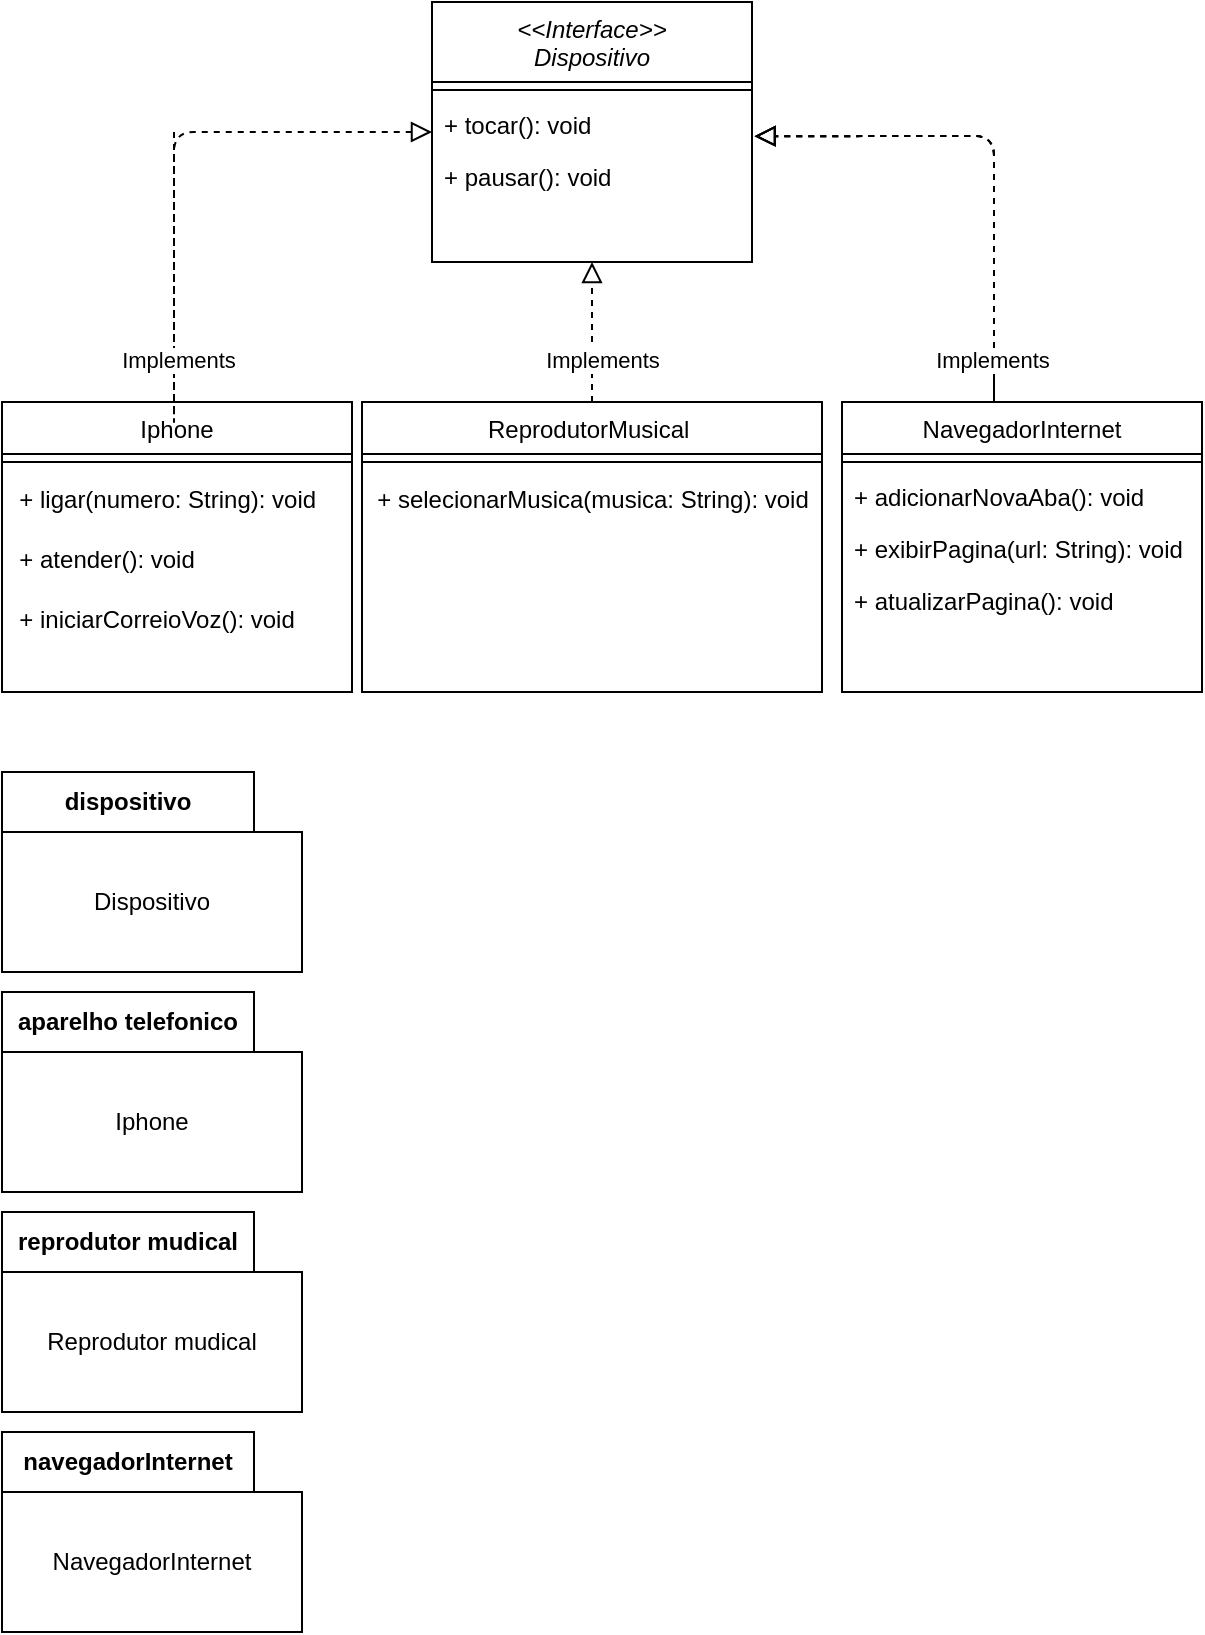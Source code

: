 <mxfile>
    <diagram id="C5RBs43oDa-KdzZeNtuy" name="Page-1">
        <mxGraphModel dx="651" dy="505" grid="1" gridSize="10" guides="1" tooltips="1" connect="1" arrows="1" fold="1" page="1" pageScale="1" pageWidth="827" pageHeight="1169" math="0" shadow="0">
            <root>
                <mxCell id="WIyWlLk6GJQsqaUBKTNV-0"/>
                <mxCell id="WIyWlLk6GJQsqaUBKTNV-1" parent="WIyWlLk6GJQsqaUBKTNV-0"/>
                <mxCell id="zkfFHV4jXpPFQw0GAbJ--0" value="&lt;&lt;Interface&gt;&gt;&#10;Dispositivo" style="swimlane;fontStyle=2;align=center;verticalAlign=top;childLayout=stackLayout;horizontal=1;startSize=40;horizontalStack=0;resizeParent=1;resizeLast=0;collapsible=1;marginBottom=0;rounded=0;shadow=0;strokeWidth=1;" parent="WIyWlLk6GJQsqaUBKTNV-1" vertex="1">
                    <mxGeometry x="329" y="245" width="160" height="130" as="geometry">
                        <mxRectangle x="230" y="140" width="160" height="26" as="alternateBounds"/>
                    </mxGeometry>
                </mxCell>
                <mxCell id="dblatLQPAXXR4_MibiLN-430" value="" style="line;strokeWidth=1;fillColor=none;align=left;verticalAlign=middle;spacingTop=-1;spacingLeft=3;spacingRight=3;rotatable=0;labelPosition=right;points=[];portConstraint=eastwest;strokeColor=inherit;" parent="zkfFHV4jXpPFQw0GAbJ--0" vertex="1">
                    <mxGeometry y="40" width="160" height="8" as="geometry"/>
                </mxCell>
                <mxCell id="zkfFHV4jXpPFQw0GAbJ--1" value="+ tocar(): void&#10;  " style="text;align=left;verticalAlign=top;spacingLeft=4;spacingRight=4;overflow=hidden;rotatable=0;points=[[0,0.5],[1,0.5]];portConstraint=eastwest;" parent="zkfFHV4jXpPFQw0GAbJ--0" vertex="1">
                    <mxGeometry y="48" width="160" height="26" as="geometry"/>
                </mxCell>
                <mxCell id="zkfFHV4jXpPFQw0GAbJ--2" value="+ pausar(): void" style="text;align=left;verticalAlign=top;spacingLeft=4;spacingRight=4;overflow=hidden;rotatable=0;points=[[0,0.5],[1,0.5]];portConstraint=eastwest;rounded=0;shadow=0;html=0;" parent="zkfFHV4jXpPFQw0GAbJ--0" vertex="1">
                    <mxGeometry y="74" width="160" height="26" as="geometry"/>
                </mxCell>
                <mxCell id="zkfFHV4jXpPFQw0GAbJ--6" value="Iphone" style="swimlane;fontStyle=0;align=center;verticalAlign=top;childLayout=stackLayout;horizontal=1;startSize=26;horizontalStack=0;resizeParent=1;resizeLast=0;collapsible=1;marginBottom=0;rounded=0;shadow=0;strokeWidth=1;" parent="WIyWlLk6GJQsqaUBKTNV-1" vertex="1">
                    <mxGeometry x="114" y="445" width="175" height="145" as="geometry">
                        <mxRectangle x="130" y="380" width="160" height="26" as="alternateBounds"/>
                    </mxGeometry>
                </mxCell>
                <mxCell id="zkfFHV4jXpPFQw0GAbJ--9" value="" style="line;html=1;strokeWidth=1;align=left;verticalAlign=middle;spacingTop=-1;spacingLeft=3;spacingRight=3;rotatable=0;labelPosition=right;points=[];portConstraint=eastwest;" parent="zkfFHV4jXpPFQw0GAbJ--6" vertex="1">
                    <mxGeometry y="26" width="175" height="8" as="geometry"/>
                </mxCell>
                <mxCell id="dblatLQPAXXR4_MibiLN-445" value="&amp;nbsp; + ligar(numero: String): void" style="text;html=1;align=left;verticalAlign=middle;resizable=0;points=[];autosize=1;strokeColor=none;fillColor=none;" parent="zkfFHV4jXpPFQw0GAbJ--6" vertex="1">
                    <mxGeometry y="34" width="175" height="30" as="geometry"/>
                </mxCell>
                <mxCell id="dblatLQPAXXR4_MibiLN-446" value="&amp;nbsp; + atender(): void" style="text;html=1;align=left;verticalAlign=middle;resizable=0;points=[];autosize=1;strokeColor=none;fillColor=none;" parent="zkfFHV4jXpPFQw0GAbJ--6" vertex="1">
                    <mxGeometry y="64" width="175" height="30" as="geometry"/>
                </mxCell>
                <mxCell id="dblatLQPAXXR4_MibiLN-448" value="&amp;nbsp; + iniciarCorreioVoz(): void" style="text;html=1;align=left;verticalAlign=middle;resizable=0;points=[];autosize=1;strokeColor=none;fillColor=none;" parent="zkfFHV4jXpPFQw0GAbJ--6" vertex="1">
                    <mxGeometry y="94" width="175" height="30" as="geometry"/>
                </mxCell>
                <mxCell id="zkfFHV4jXpPFQw0GAbJ--13" value="ReprodutorMusical " style="swimlane;fontStyle=0;align=center;verticalAlign=top;childLayout=stackLayout;horizontal=1;startSize=26;horizontalStack=0;resizeParent=1;resizeLast=0;collapsible=1;marginBottom=0;rounded=0;shadow=0;strokeWidth=1;" parent="WIyWlLk6GJQsqaUBKTNV-1" vertex="1">
                    <mxGeometry x="294" y="445" width="230" height="145" as="geometry">
                        <mxRectangle x="340" y="380" width="170" height="26" as="alternateBounds"/>
                    </mxGeometry>
                </mxCell>
                <mxCell id="zkfFHV4jXpPFQw0GAbJ--15" value="" style="line;html=1;strokeWidth=1;align=left;verticalAlign=middle;spacingTop=-1;spacingLeft=3;spacingRight=3;rotatable=0;labelPosition=right;points=[];portConstraint=eastwest;" parent="zkfFHV4jXpPFQw0GAbJ--13" vertex="1">
                    <mxGeometry y="26" width="230" height="8" as="geometry"/>
                </mxCell>
                <mxCell id="dblatLQPAXXR4_MibiLN-442" value="+ selecionarMusica(musica: String): void" style="text;html=1;align=center;verticalAlign=middle;resizable=0;points=[];autosize=1;strokeColor=none;fillColor=none;" parent="zkfFHV4jXpPFQw0GAbJ--13" vertex="1">
                    <mxGeometry y="34" width="230" height="30" as="geometry"/>
                </mxCell>
                <mxCell id="zkfFHV4jXpPFQw0GAbJ--17" value="NavegadorInternet" style="swimlane;fontStyle=0;align=center;verticalAlign=top;childLayout=stackLayout;horizontal=1;startSize=26;horizontalStack=0;resizeParent=1;resizeLast=0;collapsible=1;marginBottom=0;rounded=0;shadow=0;strokeWidth=1;" parent="WIyWlLk6GJQsqaUBKTNV-1" vertex="1">
                    <mxGeometry x="534" y="445" width="180" height="145" as="geometry">
                        <mxRectangle x="550" y="140" width="160" height="26" as="alternateBounds"/>
                    </mxGeometry>
                </mxCell>
                <mxCell id="zkfFHV4jXpPFQw0GAbJ--23" value="" style="line;html=1;strokeWidth=1;align=left;verticalAlign=middle;spacingTop=-1;spacingLeft=3;spacingRight=3;rotatable=0;labelPosition=right;points=[];portConstraint=eastwest;" parent="zkfFHV4jXpPFQw0GAbJ--17" vertex="1">
                    <mxGeometry y="26" width="180" height="8" as="geometry"/>
                </mxCell>
                <mxCell id="zkfFHV4jXpPFQw0GAbJ--24" value="+ adicionarNovaAba(): void" style="text;align=left;verticalAlign=top;spacingLeft=4;spacingRight=4;overflow=hidden;rotatable=0;points=[[0,0.5],[1,0.5]];portConstraint=eastwest;" parent="zkfFHV4jXpPFQw0GAbJ--17" vertex="1">
                    <mxGeometry y="34" width="180" height="26" as="geometry"/>
                </mxCell>
                <mxCell id="zkfFHV4jXpPFQw0GAbJ--18" value="+ exibirPagina(url: String): void" style="text;align=left;verticalAlign=top;spacingLeft=4;spacingRight=4;overflow=hidden;rotatable=0;points=[[0,0.5],[1,0.5]];portConstraint=eastwest;" parent="zkfFHV4jXpPFQw0GAbJ--17" vertex="1">
                    <mxGeometry y="60" width="180" height="26" as="geometry"/>
                </mxCell>
                <mxCell id="zkfFHV4jXpPFQw0GAbJ--25" value="+ atualizarPagina(): void" style="text;align=left;verticalAlign=top;spacingLeft=4;spacingRight=4;overflow=hidden;rotatable=0;points=[[0,0.5],[1,0.5]];portConstraint=eastwest;" parent="zkfFHV4jXpPFQw0GAbJ--17" vertex="1">
                    <mxGeometry y="86" width="180" height="26" as="geometry"/>
                </mxCell>
                <mxCell id="dblatLQPAXXR4_MibiLN-464" value="aparelho telefonico" style="shape=folder;fontStyle=1;tabWidth=126;tabHeight=30;tabPosition=left;html=1;boundedLbl=1;labelInHeader=1;container=1;collapsible=0;whiteSpace=wrap;" parent="WIyWlLk6GJQsqaUBKTNV-1" vertex="1">
                    <mxGeometry x="114" y="740" width="150" height="100" as="geometry"/>
                </mxCell>
                <mxCell id="dblatLQPAXXR4_MibiLN-465" value="Iphone" style="html=1;strokeColor=none;resizeWidth=1;resizeHeight=1;fillColor=none;part=1;connectable=0;allowArrows=0;deletable=0;whiteSpace=wrap;" parent="dblatLQPAXXR4_MibiLN-464" vertex="1">
                    <mxGeometry width="150" height="70" relative="1" as="geometry">
                        <mxPoint y="30" as="offset"/>
                    </mxGeometry>
                </mxCell>
                <mxCell id="dblatLQPAXXR4_MibiLN-466" value="reprodutor mudical" style="shape=folder;fontStyle=1;tabWidth=126;tabHeight=30;tabPosition=left;html=1;boundedLbl=1;labelInHeader=1;container=1;collapsible=0;whiteSpace=wrap;" parent="WIyWlLk6GJQsqaUBKTNV-1" vertex="1">
                    <mxGeometry x="114" y="850" width="150" height="100" as="geometry"/>
                </mxCell>
                <mxCell id="dblatLQPAXXR4_MibiLN-467" value="Reprodutor mudical" style="html=1;strokeColor=none;resizeWidth=1;resizeHeight=1;fillColor=none;part=1;connectable=0;allowArrows=0;deletable=0;whiteSpace=wrap;" parent="dblatLQPAXXR4_MibiLN-466" vertex="1">
                    <mxGeometry width="150" height="70" relative="1" as="geometry">
                        <mxPoint y="30" as="offset"/>
                    </mxGeometry>
                </mxCell>
                <mxCell id="dblatLQPAXXR4_MibiLN-468" value="navegadorInternet" style="shape=folder;fontStyle=1;tabWidth=126;tabHeight=30;tabPosition=left;html=1;boundedLbl=1;labelInHeader=1;container=1;collapsible=0;whiteSpace=wrap;" parent="WIyWlLk6GJQsqaUBKTNV-1" vertex="1">
                    <mxGeometry x="114" y="960" width="150" height="100" as="geometry"/>
                </mxCell>
                <mxCell id="dblatLQPAXXR4_MibiLN-469" value="NavegadorInternet" style="html=1;strokeColor=none;resizeWidth=1;resizeHeight=1;fillColor=none;part=1;connectable=0;allowArrows=0;deletable=0;whiteSpace=wrap;" parent="dblatLQPAXXR4_MibiLN-468" vertex="1">
                    <mxGeometry width="150" height="70" relative="1" as="geometry">
                        <mxPoint y="30" as="offset"/>
                    </mxGeometry>
                </mxCell>
                <mxCell id="dblatLQPAXXR4_MibiLN-470" value="dispositivo" style="shape=folder;fontStyle=1;tabWidth=126;tabHeight=30;tabPosition=left;html=1;boundedLbl=1;labelInHeader=1;container=1;collapsible=0;whiteSpace=wrap;" parent="WIyWlLk6GJQsqaUBKTNV-1" vertex="1">
                    <mxGeometry x="114" y="630" width="150" height="100" as="geometry"/>
                </mxCell>
                <mxCell id="dblatLQPAXXR4_MibiLN-471" value="Dispositivo" style="html=1;strokeColor=none;resizeWidth=1;resizeHeight=1;fillColor=none;part=1;connectable=0;allowArrows=0;deletable=0;whiteSpace=wrap;" parent="dblatLQPAXXR4_MibiLN-470" vertex="1">
                    <mxGeometry width="150" height="70" relative="1" as="geometry">
                        <mxPoint y="30" as="offset"/>
                    </mxGeometry>
                </mxCell>
                <mxCell id="0" value="" style="endArrow=block;startArrow=none;endFill=0;startFill=0;endSize=8;html=1;verticalAlign=bottom;dashed=1;labelBackgroundColor=none;" edge="1" parent="WIyWlLk6GJQsqaUBKTNV-1">
                    <mxGeometry width="160" relative="1" as="geometry">
                        <mxPoint x="200" y="310" as="sourcePoint"/>
                        <mxPoint x="329" y="310" as="targetPoint"/>
                        <Array as="points">
                            <mxPoint x="200" y="460"/>
                            <mxPoint x="200" y="310"/>
                        </Array>
                    </mxGeometry>
                </mxCell>
                <mxCell id="2" value="" style="endArrow=block;startArrow=none;endFill=0;startFill=0;endSize=8;html=1;verticalAlign=bottom;dashed=1;labelBackgroundColor=none;entryX=0.5;entryY=1;entryDx=0;entryDy=0;" edge="1" parent="WIyWlLk6GJQsqaUBKTNV-1" source="zkfFHV4jXpPFQw0GAbJ--13" target="zkfFHV4jXpPFQw0GAbJ--0">
                    <mxGeometry width="160" relative="1" as="geometry">
                        <mxPoint x="314" y="375" as="sourcePoint"/>
                        <mxPoint x="414" y="375" as="targetPoint"/>
                    </mxGeometry>
                </mxCell>
                <mxCell id="3" value="Implements" style="edgeLabel;html=1;align=center;verticalAlign=middle;resizable=0;points=[];" vertex="1" connectable="0" parent="WIyWlLk6GJQsqaUBKTNV-1">
                    <mxGeometry x="414" y="424" as="geometry"/>
                </mxCell>
                <mxCell id="4" value="" style="endArrow=block;startArrow=none;endFill=0;startFill=0;endSize=8;html=1;verticalAlign=bottom;dashed=1;labelBackgroundColor=none;entryX=1.008;entryY=0.735;entryDx=0;entryDy=0;entryPerimeter=0;" edge="1" parent="WIyWlLk6GJQsqaUBKTNV-1" target="zkfFHV4jXpPFQw0GAbJ--1">
                    <mxGeometry width="160" relative="1" as="geometry">
                        <mxPoint x="610" y="430" as="sourcePoint"/>
                        <mxPoint x="739" y="280" as="targetPoint"/>
                        <Array as="points">
                            <mxPoint x="610" y="430"/>
                            <mxPoint x="610" y="312"/>
                        </Array>
                    </mxGeometry>
                </mxCell>
                <mxCell id="7" value="" style="endArrow=block;startArrow=none;endFill=0;startFill=0;endSize=8;html=1;verticalAlign=bottom;dashed=1;labelBackgroundColor=none;entryX=1.008;entryY=0.735;entryDx=0;entryDy=0;entryPerimeter=0;" edge="1" parent="WIyWlLk6GJQsqaUBKTNV-1" target="zkfFHV4jXpPFQw0GAbJ--1">
                    <mxGeometry width="160" relative="1" as="geometry">
                        <mxPoint x="610" y="430" as="sourcePoint"/>
                        <mxPoint x="490.28" y="312.11" as="targetPoint"/>
                        <Array as="points">
                            <mxPoint x="610" y="450"/>
                            <mxPoint x="610" y="430"/>
                            <mxPoint x="610" y="312"/>
                        </Array>
                    </mxGeometry>
                </mxCell>
                <mxCell id="8" value="" style="endArrow=block;startArrow=none;endFill=0;startFill=0;endSize=8;html=1;verticalAlign=bottom;dashed=1;labelBackgroundColor=none;entryX=1.008;entryY=0.735;entryDx=0;entryDy=0;entryPerimeter=0;" edge="1" parent="WIyWlLk6GJQsqaUBKTNV-1" target="zkfFHV4jXpPFQw0GAbJ--1">
                    <mxGeometry width="160" relative="1" as="geometry">
                        <mxPoint x="610" y="430" as="sourcePoint"/>
                        <mxPoint x="490.28" y="312.11" as="targetPoint"/>
                        <Array as="points">
                            <mxPoint x="610" y="450"/>
                            <mxPoint x="610" y="312"/>
                        </Array>
                    </mxGeometry>
                </mxCell>
                <mxCell id="10" value="Implements" style="edgeLabel;html=1;align=center;verticalAlign=middle;resizable=0;points=[];" vertex="1" connectable="0" parent="WIyWlLk6GJQsqaUBKTNV-1">
                    <mxGeometry x="414" y="424" as="geometry"/>
                </mxCell>
                <mxCell id="11" value="Implements" style="edgeLabel;html=1;align=center;verticalAlign=middle;resizable=0;points=[];" vertex="1" connectable="0" parent="WIyWlLk6GJQsqaUBKTNV-1">
                    <mxGeometry x="430" y="430" as="geometry">
                        <mxPoint x="179" y="-6" as="offset"/>
                    </mxGeometry>
                </mxCell>
                <mxCell id="12" value="Implements" style="edgeLabel;html=1;align=center;verticalAlign=middle;resizable=0;points=[];" vertex="1" connectable="0" parent="WIyWlLk6GJQsqaUBKTNV-1">
                    <mxGeometry x="201.5" y="424" as="geometry"/>
                </mxCell>
            </root>
        </mxGraphModel>
    </diagram>
</mxfile>